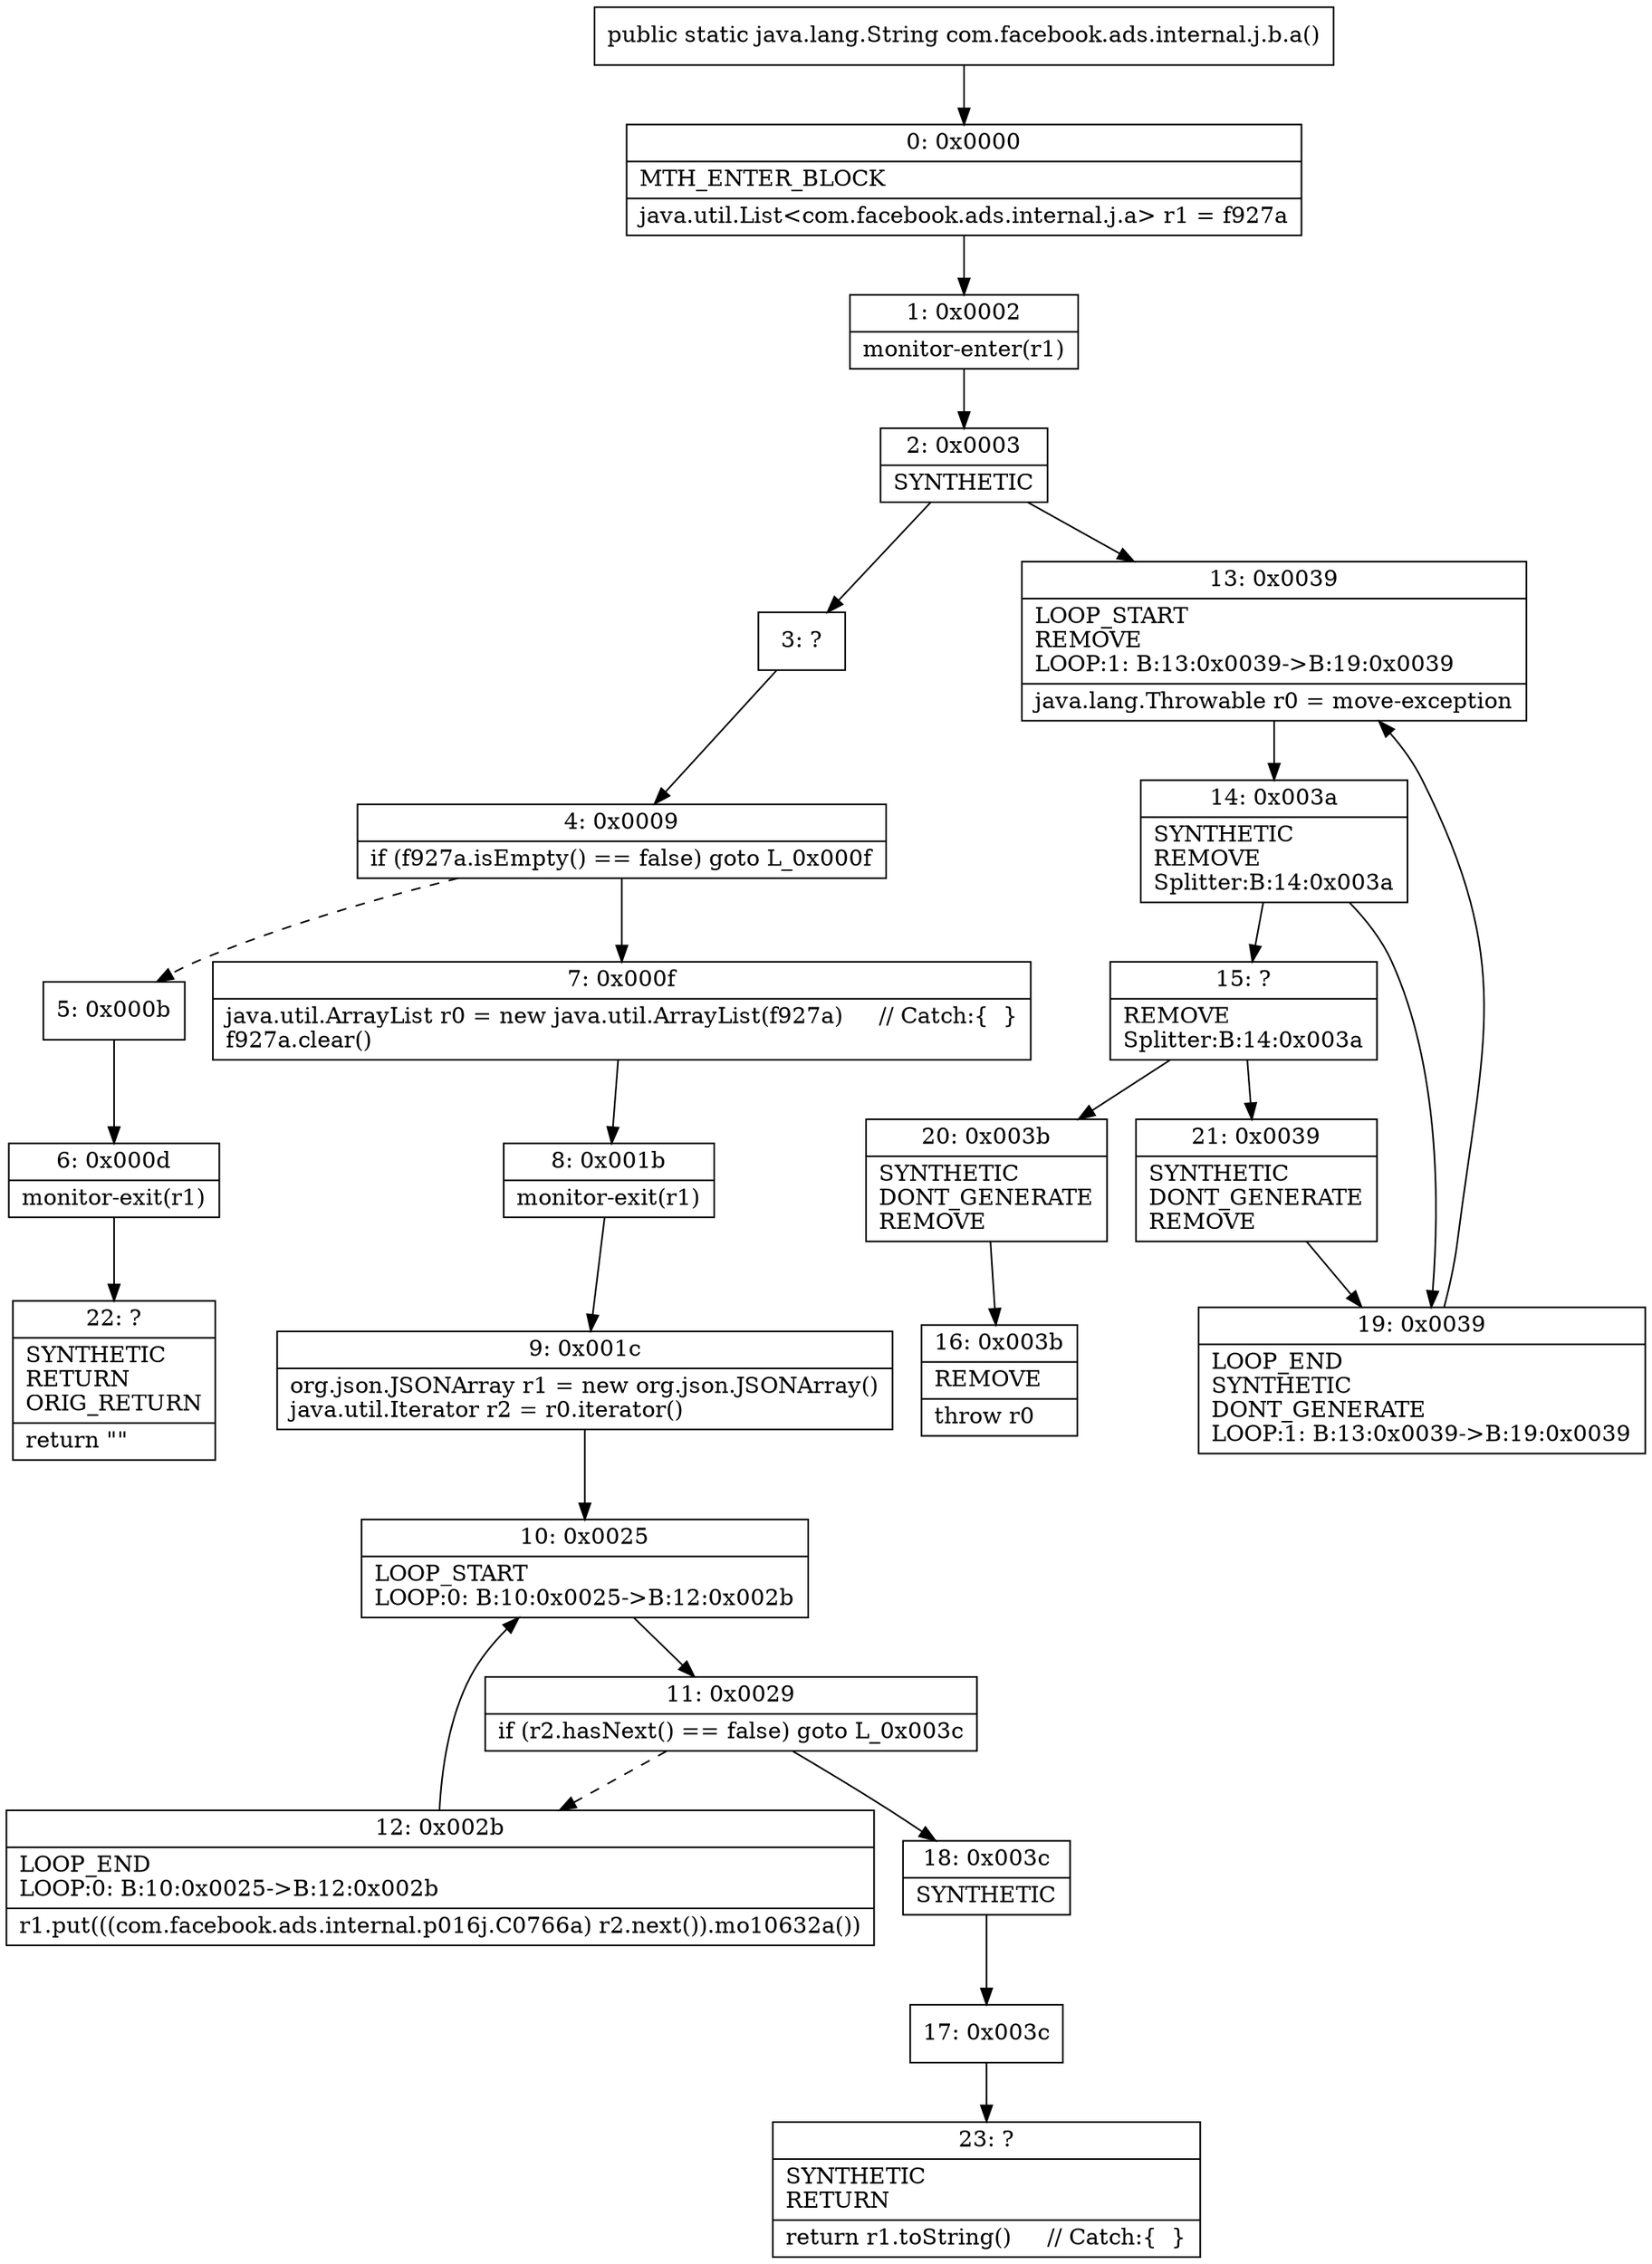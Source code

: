 digraph "CFG forcom.facebook.ads.internal.j.b.a()Ljava\/lang\/String;" {
Node_0 [shape=record,label="{0\:\ 0x0000|MTH_ENTER_BLOCK\l|java.util.List\<com.facebook.ads.internal.j.a\> r1 = f927a\l}"];
Node_1 [shape=record,label="{1\:\ 0x0002|monitor\-enter(r1)\l}"];
Node_2 [shape=record,label="{2\:\ 0x0003|SYNTHETIC\l}"];
Node_3 [shape=record,label="{3\:\ ?}"];
Node_4 [shape=record,label="{4\:\ 0x0009|if (f927a.isEmpty() == false) goto L_0x000f\l}"];
Node_5 [shape=record,label="{5\:\ 0x000b}"];
Node_6 [shape=record,label="{6\:\ 0x000d|monitor\-exit(r1)\l}"];
Node_7 [shape=record,label="{7\:\ 0x000f|java.util.ArrayList r0 = new java.util.ArrayList(f927a)     \/\/ Catch:\{  \}\lf927a.clear()\l}"];
Node_8 [shape=record,label="{8\:\ 0x001b|monitor\-exit(r1)\l}"];
Node_9 [shape=record,label="{9\:\ 0x001c|org.json.JSONArray r1 = new org.json.JSONArray()\ljava.util.Iterator r2 = r0.iterator()\l}"];
Node_10 [shape=record,label="{10\:\ 0x0025|LOOP_START\lLOOP:0: B:10:0x0025\-\>B:12:0x002b\l}"];
Node_11 [shape=record,label="{11\:\ 0x0029|if (r2.hasNext() == false) goto L_0x003c\l}"];
Node_12 [shape=record,label="{12\:\ 0x002b|LOOP_END\lLOOP:0: B:10:0x0025\-\>B:12:0x002b\l|r1.put(((com.facebook.ads.internal.p016j.C0766a) r2.next()).mo10632a())\l}"];
Node_13 [shape=record,label="{13\:\ 0x0039|LOOP_START\lREMOVE\lLOOP:1: B:13:0x0039\-\>B:19:0x0039\l|java.lang.Throwable r0 = move\-exception\l}"];
Node_14 [shape=record,label="{14\:\ 0x003a|SYNTHETIC\lREMOVE\lSplitter:B:14:0x003a\l}"];
Node_15 [shape=record,label="{15\:\ ?|REMOVE\lSplitter:B:14:0x003a\l}"];
Node_16 [shape=record,label="{16\:\ 0x003b|REMOVE\l|throw r0\l}"];
Node_17 [shape=record,label="{17\:\ 0x003c}"];
Node_18 [shape=record,label="{18\:\ 0x003c|SYNTHETIC\l}"];
Node_19 [shape=record,label="{19\:\ 0x0039|LOOP_END\lSYNTHETIC\lDONT_GENERATE\lLOOP:1: B:13:0x0039\-\>B:19:0x0039\l}"];
Node_20 [shape=record,label="{20\:\ 0x003b|SYNTHETIC\lDONT_GENERATE\lREMOVE\l}"];
Node_21 [shape=record,label="{21\:\ 0x0039|SYNTHETIC\lDONT_GENERATE\lREMOVE\l}"];
Node_22 [shape=record,label="{22\:\ ?|SYNTHETIC\lRETURN\lORIG_RETURN\l|return \"\"\l}"];
Node_23 [shape=record,label="{23\:\ ?|SYNTHETIC\lRETURN\l|return r1.toString()     \/\/ Catch:\{  \}\l}"];
MethodNode[shape=record,label="{public static java.lang.String com.facebook.ads.internal.j.b.a() }"];
MethodNode -> Node_0;
Node_0 -> Node_1;
Node_1 -> Node_2;
Node_2 -> Node_3;
Node_2 -> Node_13;
Node_3 -> Node_4;
Node_4 -> Node_5[style=dashed];
Node_4 -> Node_7;
Node_5 -> Node_6;
Node_6 -> Node_22;
Node_7 -> Node_8;
Node_8 -> Node_9;
Node_9 -> Node_10;
Node_10 -> Node_11;
Node_11 -> Node_12[style=dashed];
Node_11 -> Node_18;
Node_12 -> Node_10;
Node_13 -> Node_14;
Node_14 -> Node_15;
Node_14 -> Node_19;
Node_15 -> Node_20;
Node_15 -> Node_21;
Node_17 -> Node_23;
Node_18 -> Node_17;
Node_19 -> Node_13;
Node_20 -> Node_16;
Node_21 -> Node_19;
}

